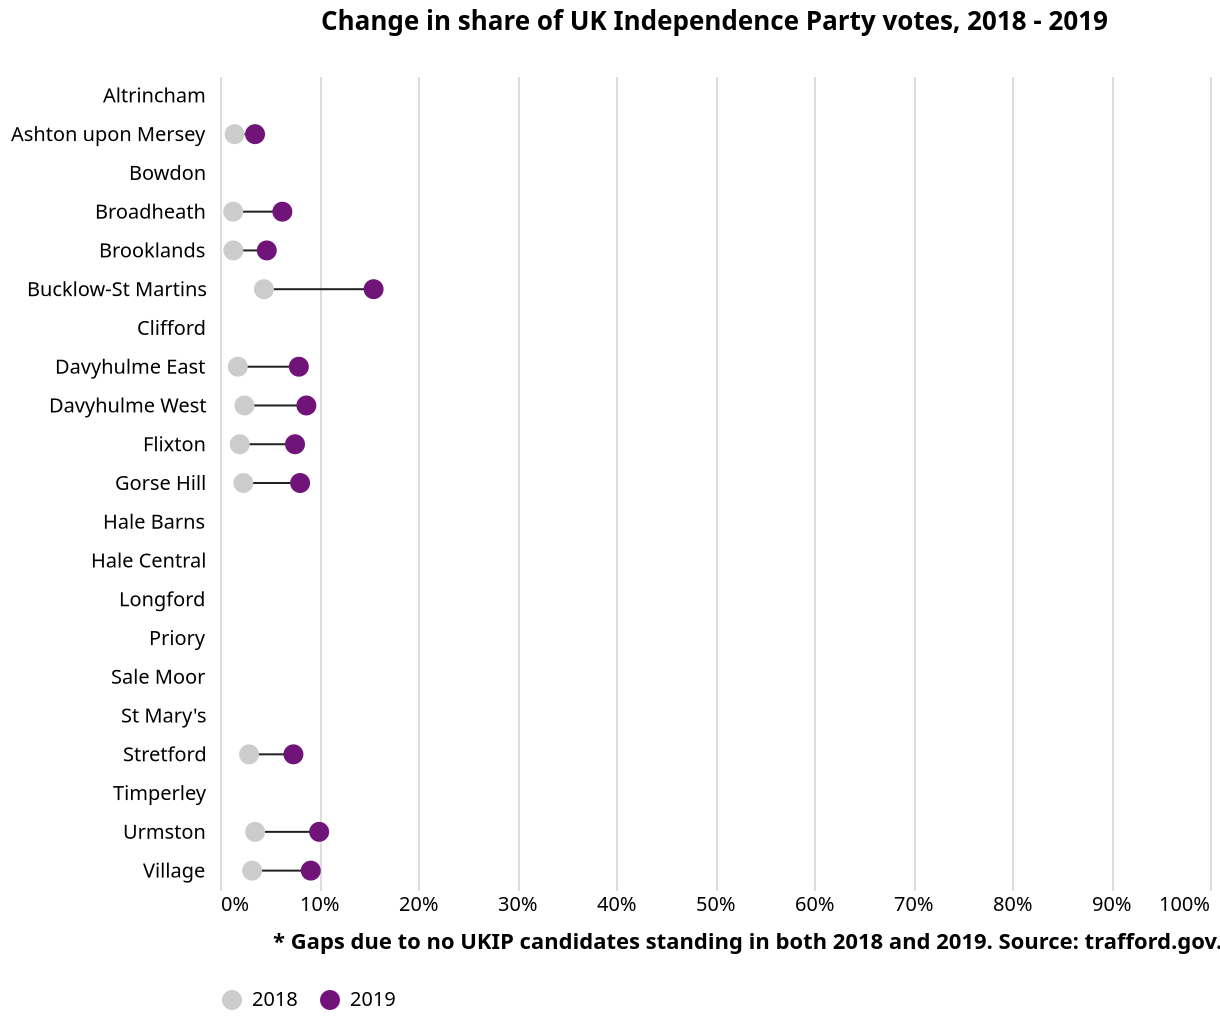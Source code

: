 {
  "$schema": "https://vega.github.io/schema/vega-lite/v3.json",
  "description": "Visualisation showing how the share of votes for the UK Independence Party has changed between the Trafford local elections in 2018 and 2019.",
  "autosize": {"type": "fit"},
  "width": 600,
  "height": 500,
  "title": {"text": "Change in share of UK Independence Party votes, 2018 - 2019", "offset": 20},
  "data": {
    "values": [
        {
          "area_name": "Altrincham",
          "year": 2018,
          "ballots_issued": 8266,
          "ukip_vote": "NA"
        },
        {
          "area_name": "Ashton upon Mersey",
          "year": 2018,
          "ballots_issued": 3590,
          "ukip_vote": 53
        },
        {
          "area_name": "Bowdon",
          "year": 2018,
          "ballots_issued": 3121,
          "ukip_vote": "NA"
        },
        {
          "area_name": "Broadheath",
          "year": 2018,
          "ballots_issued": 4218,
          "ukip_vote": 56
        },
        {
          "area_name": "Brooklands",
          "year": 2018,
          "ballots_issued": 4080,
          "ukip_vote": 55
        },
        {
          "area_name": "Bucklow-St Martins",
          "year": 2018,
          "ballots_issued": 2027,
          "ukip_vote": 90
        },
        {
          "area_name": "Clifford",
          "year": 2018,
          "ballots_issued": 3212,
          "ukip_vote": "NA"
        },
        {
          "area_name": "Davyhulme East",
          "year": 2018,
          "ballots_issued": 3837,
          "ukip_vote": 69
        },
        {
          "area_name": "Davyhulme West",
          "year": 2018,
          "ballots_issued": 3884,
          "ukip_vote": 96
        },
        {
          "area_name": "Flixton",
          "year": 2018,
          "ballots_issued": 4562,
          "ukip_vote": 91
        },
        {
          "area_name": "Gorse Hill",
          "year": 2018,
          "ballots_issued": 2799,
          "ukip_vote": 66
        },
        {
          "area_name": "Hale Barns",
          "year": 2018,
          "ballots_issued": 2900,
          "ukip_vote": "NA"
        },
        {
          "area_name": "Hale Central",
          "year": 2018,
          "ballots_issued": 2999,
          "ukip_vote": "NA"
        },
        {
          "area_name": "Longford",
          "year": 2018,
          "ballots_issued": 3658,
          "ukip_vote": "NA"
        },
        {
          "area_name": "Priory",
          "year": 2018,
          "ballots_issued": 3352,
          "ukip_vote": "NA"
        },
        {
          "area_name": "St Mary's",
          "year": 2018,
          "ballots_issued": 3432,
          "ukip_vote": "NA"
        },
        {
          "area_name": "Sale Moor",
          "year": 2018,
          "ballots_issued": 2777,
          "ukip_vote": "NA"
        },
        {
          "area_name": "Stretford",
          "year": 2018,
          "ballots_issued": 3130,
          "ukip_vote": 92
        },
        {
          "area_name": "Timperley",
          "year": 2018,
          "ballots_issued": 4204,
          "ukip_vote": "NA"
        },
        {
          "area_name": "Urmston",
          "year": 2018,
          "ballots_issued": 3890,
          "ukip_vote": 138
        },
        {
          "area_name": "Village",
          "year": 2018,
          "ballots_issued": 3267,
          "ukip_vote": 106
        },
        {
          "area_name": "Altrincham",
          "year": 2019,
          "ballots_issued": 3898,
          "ukip_vote": "NA"
        },
        {
          "area_name": "Ashton upon Mersey",
          "year": 2019,
          "ballots_issued": 3588,
          "ukip_vote": 127
        },
        {
          "area_name": "Bowdon",
          "year": 2019,
          "ballots_issued": 2929,
          "ukip_vote": "NA"
        },
        {
          "area_name": "Broadheath",
          "year": 2019,
          "ballots_issued": 4048,
          "ukip_vote": 255
        },
        {
          "area_name": "Brooklands",
          "year": 2019,
          "ballots_issued": 3682,
          "ukip_vote": 174
        },
        {
          "area_name": "Bucklow-St Martins",
          "year": 2019,
          "ballots_issued": 1824,
          "ukip_vote": 283
        },
        {
          "area_name": "Clifford",
          "year": 2019,
          "ballots_issued": 3012,
          "ukip_vote": "NA"
        },
        {
          "area_name": "Davyhulme East",
          "year": 2019,
          "ballots_issued": 3177,
          "ukip_vote": 253
        },
        {
          "area_name": "Davyhulme West",
          "year": 2019,
          "ballots_issued": 3197,
          "ukip_vote": 279
        },
        {
          "area_name": "Flixton",
          "year": 2019,
          "ballots_issued": 3787,
          "ukip_vote": 287
        },
        {
          "area_name": "Gorse Hill",
          "year": 2019,
          "ballots_issued": 2620,
          "ukip_vote": 212
        },
        {
          "area_name": "Hale Barns",
          "year": 2019,
          "ballots_issued": 2817,
          "ukip_vote": "NA"
        },
        {
          "area_name": "Hale Central",
          "year": 2019,
          "ballots_issued": 2973,
          "ukip_vote": "NA"
        },
        {
          "area_name": "Longford",
          "year": 2019,
          "ballots_issued": 3242,
          "ukip_vote": "NA"
        },
        {
          "area_name": "Priory",
          "year": 2019,
          "ballots_issued": 3109,
          "ukip_vote": "NA"
        },
        {
          "area_name": "St Mary's",
          "year": 2019,
          "ballots_issued": 3126,
          "ukip_vote": "NA"
        },
        {
          "area_name": "Sale Moor",
          "year": 2019,
          "ballots_issued": 2601,
          "ukip_vote": "NA"
        },
        {
          "area_name": "Stretford",
          "year": 2019,
          "ballots_issued": 2804,
          "ukip_vote": 208
        },
        {
          "area_name": "Timperley",
          "year": 2019,
          "ballots_issued": 3918,
          "ukip_vote": "NA"
        },
        {
          "area_name": "Urmston",
          "year": 2019,
          "ballots_issued": 3394,
          "ukip_vote": 340
        },
        {
          "area_name": "Village",
          "year": 2019,
          "ballots_issued": 3217,
          "ukip_vote": 295
        }
    ]
  },
  "transform": [
    {
      "calculate": "(datum.ukip_vote/datum.ballots_issued)", "as": "vote_percentage"
    }
  ],
  "encoding": {
    "x": {
      "field": "vote_percentage",
      "type": "quantitative",
      "scale": { "domain": [0, 1] },
      "axis": {
        "title": "* Gaps due to no UKIP candidates standing in both 2018 and 2019. Source: trafford.gov.uk",
        "titleX": 270,
        "titleY": 20,
        "format": "%"
      }
    },
    "y": {
      "field": "area_name",
      "type": "nominal",
      "axis": {
        "title": null,
        "offset": 5,
        "ticks": false,
        "minExtent": 70,
        "domain": false
      }
    }
  },
  "layer": [
    {
      "mark": "line",
      "encoding": {
        "detail": {"field": "area_name", "type": "nominal"},
        "color": {"value": "#212121"},
        "size": {"value": 1}
      }
    },
    {
      "mark": {"type": "point", "filled": true},
      "encoding": {
        "color": {
          "field": "year",
          "type": "ordinal",
          "scale": {"domain": [2018, 2019], "range": ["#ccc", "#70147a"]},
          "legend": {
            "title": null,
            "orient": "bottom",
            "direction": "horizontal"
          }
        },
        "size": {"value": 100},
        "opacity": {"value": 1},
        "tooltip": [
          {"field": "vote_percentage", "type": "quantitative", "title": "Share of votes", "format": ".1%"}
        ]
      }
    }
  ],
  "config": {
    "style": {"cell": {"stroke": "transparent"}},
    "axis": {"ticks": false, "domainColor": ""}
  }
}
